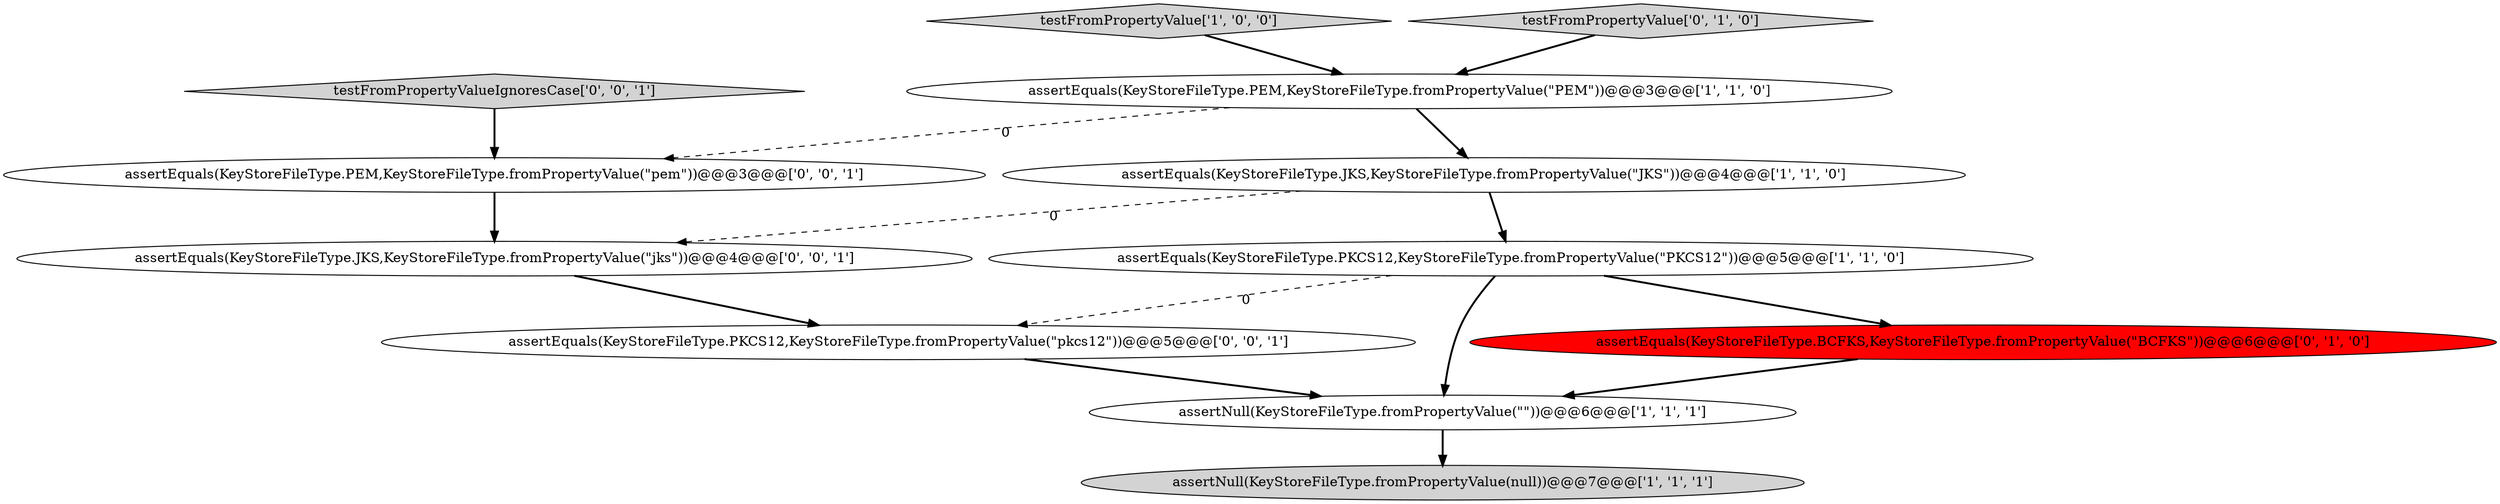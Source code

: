 digraph {
1 [style = filled, label = "assertEquals(KeyStoreFileType.JKS,KeyStoreFileType.fromPropertyValue(\"JKS\"))@@@4@@@['1', '1', '0']", fillcolor = white, shape = ellipse image = "AAA0AAABBB1BBB"];
2 [style = filled, label = "assertNull(KeyStoreFileType.fromPropertyValue(\"\"))@@@6@@@['1', '1', '1']", fillcolor = white, shape = ellipse image = "AAA0AAABBB1BBB"];
3 [style = filled, label = "assertNull(KeyStoreFileType.fromPropertyValue(null))@@@7@@@['1', '1', '1']", fillcolor = lightgray, shape = ellipse image = "AAA0AAABBB1BBB"];
10 [style = filled, label = "assertEquals(KeyStoreFileType.PEM,KeyStoreFileType.fromPropertyValue(\"pem\"))@@@3@@@['0', '0', '1']", fillcolor = white, shape = ellipse image = "AAA0AAABBB3BBB"];
9 [style = filled, label = "testFromPropertyValueIgnoresCase['0', '0', '1']", fillcolor = lightgray, shape = diamond image = "AAA0AAABBB3BBB"];
4 [style = filled, label = "testFromPropertyValue['1', '0', '0']", fillcolor = lightgray, shape = diamond image = "AAA0AAABBB1BBB"];
8 [style = filled, label = "assertEquals(KeyStoreFileType.JKS,KeyStoreFileType.fromPropertyValue(\"jks\"))@@@4@@@['0', '0', '1']", fillcolor = white, shape = ellipse image = "AAA0AAABBB3BBB"];
5 [style = filled, label = "assertEquals(KeyStoreFileType.PKCS12,KeyStoreFileType.fromPropertyValue(\"PKCS12\"))@@@5@@@['1', '1', '0']", fillcolor = white, shape = ellipse image = "AAA0AAABBB1BBB"];
6 [style = filled, label = "testFromPropertyValue['0', '1', '0']", fillcolor = lightgray, shape = diamond image = "AAA0AAABBB2BBB"];
0 [style = filled, label = "assertEquals(KeyStoreFileType.PEM,KeyStoreFileType.fromPropertyValue(\"PEM\"))@@@3@@@['1', '1', '0']", fillcolor = white, shape = ellipse image = "AAA0AAABBB1BBB"];
7 [style = filled, label = "assertEquals(KeyStoreFileType.BCFKS,KeyStoreFileType.fromPropertyValue(\"BCFKS\"))@@@6@@@['0', '1', '0']", fillcolor = red, shape = ellipse image = "AAA1AAABBB2BBB"];
11 [style = filled, label = "assertEquals(KeyStoreFileType.PKCS12,KeyStoreFileType.fromPropertyValue(\"pkcs12\"))@@@5@@@['0', '0', '1']", fillcolor = white, shape = ellipse image = "AAA0AAABBB3BBB"];
1->5 [style = bold, label=""];
5->7 [style = bold, label=""];
1->8 [style = dashed, label="0"];
5->2 [style = bold, label=""];
6->0 [style = bold, label=""];
9->10 [style = bold, label=""];
10->8 [style = bold, label=""];
5->11 [style = dashed, label="0"];
8->11 [style = bold, label=""];
7->2 [style = bold, label=""];
0->1 [style = bold, label=""];
11->2 [style = bold, label=""];
0->10 [style = dashed, label="0"];
2->3 [style = bold, label=""];
4->0 [style = bold, label=""];
}
